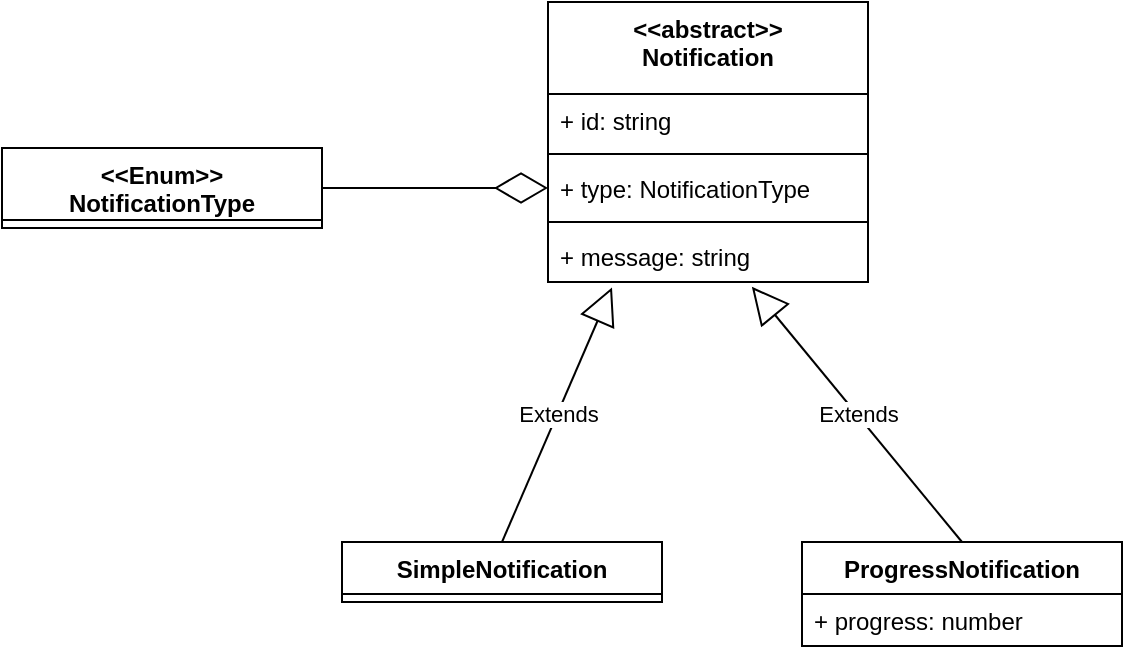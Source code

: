 <mxfile version="10.8.9" type="device"><diagram id="n2LNyRSeaeABzNlNHJmZ" name="Page-1"><mxGraphModel dx="1156" dy="595" grid="1" gridSize="10" guides="1" tooltips="1" connect="1" arrows="1" fold="1" page="1" pageScale="1" pageWidth="827" pageHeight="1169" math="0" shadow="0"><root><mxCell id="0"/><mxCell id="1" parent="0"/><mxCell id="p5lRPPizmT6zqPzNN4wQ-1" value="&lt;&lt;abstract&gt;&gt;&#10;Notification&#10;" style="swimlane;fontStyle=1;align=center;verticalAlign=top;childLayout=stackLayout;horizontal=1;startSize=46;horizontalStack=0;resizeParent=1;resizeParentMax=0;resizeLast=0;collapsible=1;marginBottom=0;" vertex="1" parent="1"><mxGeometry x="333" y="80" width="160" height="140" as="geometry"/></mxCell><mxCell id="p5lRPPizmT6zqPzNN4wQ-2" value="+ id: string" style="text;strokeColor=none;fillColor=none;align=left;verticalAlign=top;spacingLeft=4;spacingRight=4;overflow=hidden;rotatable=0;points=[[0,0.5],[1,0.5]];portConstraint=eastwest;" vertex="1" parent="p5lRPPizmT6zqPzNN4wQ-1"><mxGeometry y="46" width="160" height="26" as="geometry"/></mxCell><mxCell id="p5lRPPizmT6zqPzNN4wQ-3" value="" style="line;strokeWidth=1;fillColor=none;align=left;verticalAlign=middle;spacingTop=-1;spacingLeft=3;spacingRight=3;rotatable=0;labelPosition=right;points=[];portConstraint=eastwest;" vertex="1" parent="p5lRPPizmT6zqPzNN4wQ-1"><mxGeometry y="72" width="160" height="8" as="geometry"/></mxCell><mxCell id="p5lRPPizmT6zqPzNN4wQ-4" value="+ type: NotificationType" style="text;strokeColor=none;fillColor=none;align=left;verticalAlign=top;spacingLeft=4;spacingRight=4;overflow=hidden;rotatable=0;points=[[0,0.5],[1,0.5]];portConstraint=eastwest;" vertex="1" parent="p5lRPPizmT6zqPzNN4wQ-1"><mxGeometry y="80" width="160" height="26" as="geometry"/></mxCell><mxCell id="p5lRPPizmT6zqPzNN4wQ-6" value="" style="line;strokeWidth=1;fillColor=none;align=left;verticalAlign=middle;spacingTop=-1;spacingLeft=3;spacingRight=3;rotatable=0;labelPosition=right;points=[];portConstraint=eastwest;" vertex="1" parent="p5lRPPizmT6zqPzNN4wQ-1"><mxGeometry y="106" width="160" height="8" as="geometry"/></mxCell><mxCell id="p5lRPPizmT6zqPzNN4wQ-5" value="+ message: string" style="text;strokeColor=none;fillColor=none;align=left;verticalAlign=top;spacingLeft=4;spacingRight=4;overflow=hidden;rotatable=0;points=[[0,0.5],[1,0.5]];portConstraint=eastwest;" vertex="1" parent="p5lRPPizmT6zqPzNN4wQ-1"><mxGeometry y="114" width="160" height="26" as="geometry"/></mxCell><mxCell id="p5lRPPizmT6zqPzNN4wQ-7" value="&lt;&lt;Enum&gt;&gt;&#10;NotificationType&#10;" style="swimlane;fontStyle=1;align=center;verticalAlign=top;childLayout=stackLayout;horizontal=1;startSize=36;horizontalStack=0;resizeParent=1;resizeParentMax=0;resizeLast=0;collapsible=1;marginBottom=0;" vertex="1" parent="1"><mxGeometry x="60" y="153" width="160" height="40" as="geometry"/></mxCell><mxCell id="p5lRPPizmT6zqPzNN4wQ-13" value="SimpleNotification" style="swimlane;fontStyle=1;align=center;verticalAlign=top;childLayout=stackLayout;horizontal=1;startSize=26;horizontalStack=0;resizeParent=1;resizeParentMax=0;resizeLast=0;collapsible=1;marginBottom=0;" vertex="1" parent="1"><mxGeometry x="230" y="350" width="160" height="30" as="geometry"/></mxCell><mxCell id="p5lRPPizmT6zqPzNN4wQ-17" value="Extends" style="endArrow=block;endSize=16;endFill=0;html=1;exitX=0.5;exitY=0;exitDx=0;exitDy=0;entryX=0.2;entryY=1.106;entryDx=0;entryDy=0;entryPerimeter=0;" edge="1" parent="1" source="p5lRPPizmT6zqPzNN4wQ-13" target="p5lRPPizmT6zqPzNN4wQ-5"><mxGeometry width="160" relative="1" as="geometry"><mxPoint x="170" y="240" as="sourcePoint"/><mxPoint x="330" y="240" as="targetPoint"/></mxGeometry></mxCell><mxCell id="p5lRPPizmT6zqPzNN4wQ-19" value="Extends" style="endArrow=block;endSize=16;endFill=0;html=1;exitX=0.5;exitY=0;exitDx=0;exitDy=0;entryX=0.637;entryY=1.092;entryDx=0;entryDy=0;entryPerimeter=0;" edge="1" parent="1" source="p5lRPPizmT6zqPzNN4wQ-20" target="p5lRPPizmT6zqPzNN4wQ-5"><mxGeometry width="160" relative="1" as="geometry"><mxPoint x="520.19" y="350.238" as="sourcePoint"/><mxPoint x="574.952" y="230.119" as="targetPoint"/></mxGeometry></mxCell><mxCell id="p5lRPPizmT6zqPzNN4wQ-20" value="ProgressNotification" style="swimlane;fontStyle=1;align=center;verticalAlign=top;childLayout=stackLayout;horizontal=1;startSize=26;horizontalStack=0;resizeParent=1;resizeParentMax=0;resizeLast=0;collapsible=1;marginBottom=0;" vertex="1" parent="1"><mxGeometry x="460" y="350" width="160" height="52" as="geometry"/></mxCell><mxCell id="p5lRPPizmT6zqPzNN4wQ-21" value="+ progress: number" style="text;strokeColor=none;fillColor=none;align=left;verticalAlign=top;spacingLeft=4;spacingRight=4;overflow=hidden;rotatable=0;points=[[0,0.5],[1,0.5]];portConstraint=eastwest;" vertex="1" parent="p5lRPPizmT6zqPzNN4wQ-20"><mxGeometry y="26" width="160" height="26" as="geometry"/></mxCell><mxCell id="p5lRPPizmT6zqPzNN4wQ-25" value="" style="endArrow=diamondThin;endFill=0;endSize=24;html=1;entryX=0;entryY=0.5;entryDx=0;entryDy=0;exitX=1;exitY=0.5;exitDx=0;exitDy=0;" edge="1" parent="1" source="p5lRPPizmT6zqPzNN4wQ-7" target="p5lRPPizmT6zqPzNN4wQ-4"><mxGeometry width="160" relative="1" as="geometry"><mxPoint x="170" y="160" as="sourcePoint"/><mxPoint x="330" y="160" as="targetPoint"/></mxGeometry></mxCell></root></mxGraphModel></diagram></mxfile>